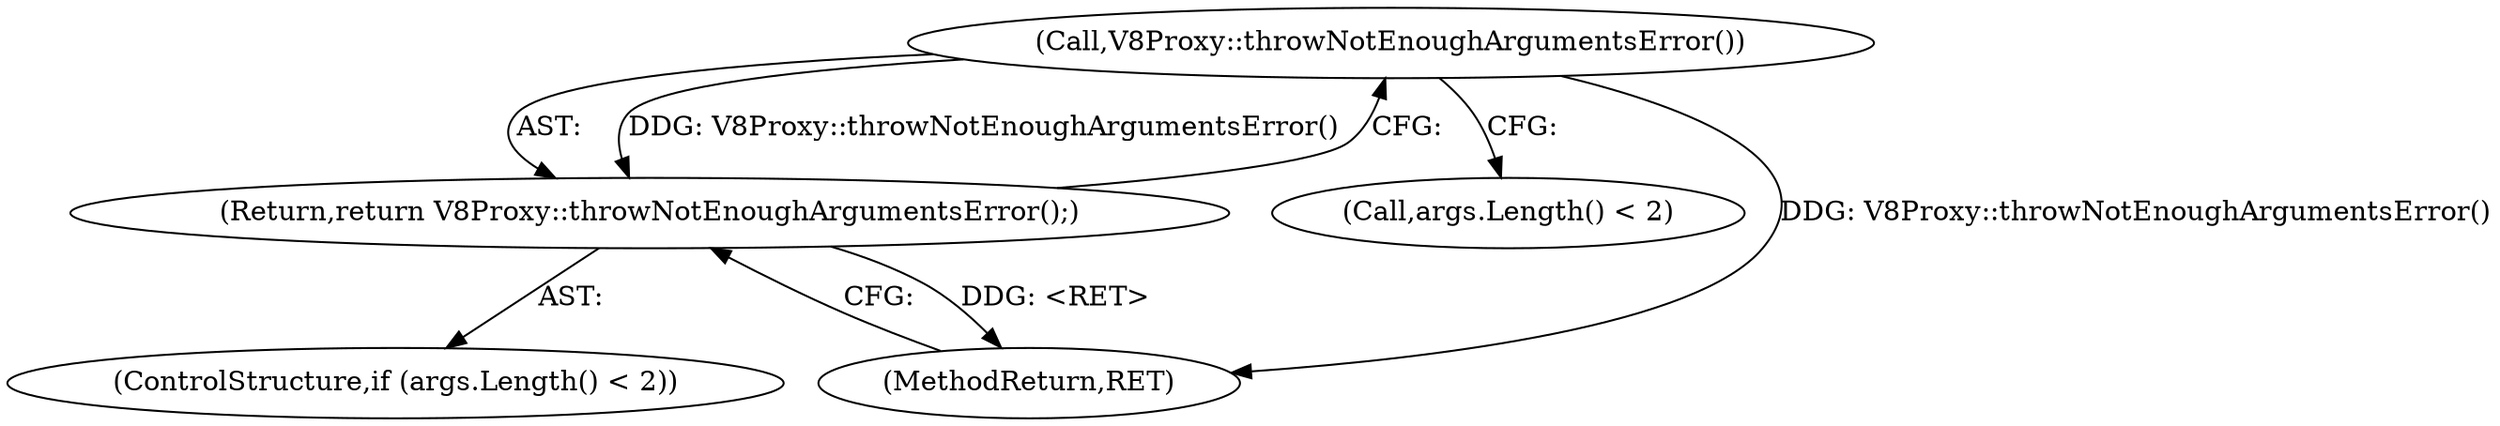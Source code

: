 digraph "1_Chrome_e9372a1bfd3588a80fcf49aa07321f0971dd6091_23@del" {
"1000110" [label="(Call,V8Proxy::throwNotEnoughArgumentsError())"];
"1000109" [label="(Return,return V8Proxy::throwNotEnoughArgumentsError();)"];
"1000110" [label="(Call,V8Proxy::throwNotEnoughArgumentsError())"];
"1000106" [label="(Call,args.Length() < 2)"];
"1000146" [label="(MethodReturn,RET)"];
"1000105" [label="(ControlStructure,if (args.Length() < 2))"];
"1000109" [label="(Return,return V8Proxy::throwNotEnoughArgumentsError();)"];
"1000110" -> "1000109"  [label="AST: "];
"1000110" -> "1000106"  [label="CFG: "];
"1000109" -> "1000110"  [label="CFG: "];
"1000110" -> "1000146"  [label="DDG: V8Proxy::throwNotEnoughArgumentsError()"];
"1000110" -> "1000109"  [label="DDG: V8Proxy::throwNotEnoughArgumentsError()"];
"1000109" -> "1000105"  [label="AST: "];
"1000146" -> "1000109"  [label="CFG: "];
"1000109" -> "1000146"  [label="DDG: <RET>"];
}
